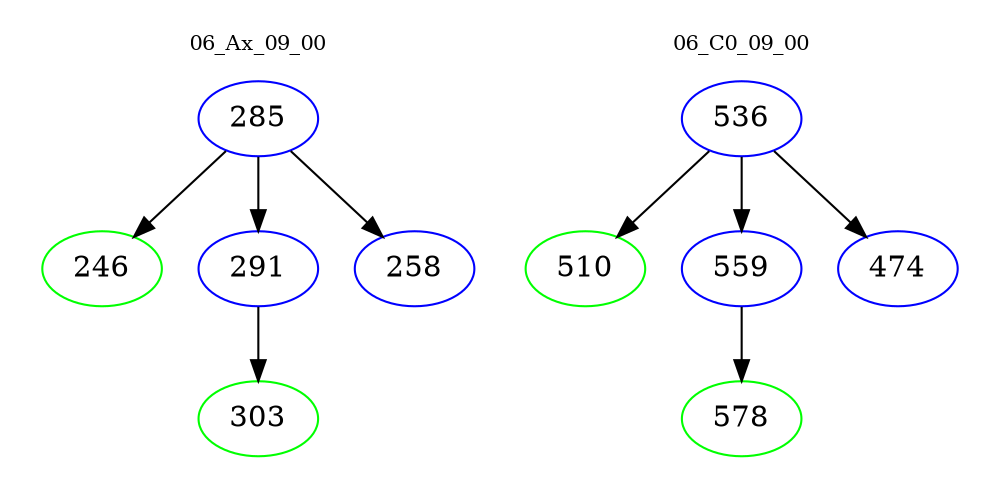 digraph{
subgraph cluster_0 {
color = white
label = "06_Ax_09_00";
fontsize=10;
T0_285 [label="285", color="blue"]
T0_285 -> T0_246 [color="black"]
T0_246 [label="246", color="green"]
T0_285 -> T0_291 [color="black"]
T0_291 [label="291", color="blue"]
T0_291 -> T0_303 [color="black"]
T0_303 [label="303", color="green"]
T0_285 -> T0_258 [color="black"]
T0_258 [label="258", color="blue"]
}
subgraph cluster_1 {
color = white
label = "06_C0_09_00";
fontsize=10;
T1_536 [label="536", color="blue"]
T1_536 -> T1_510 [color="black"]
T1_510 [label="510", color="green"]
T1_536 -> T1_559 [color="black"]
T1_559 [label="559", color="blue"]
T1_559 -> T1_578 [color="black"]
T1_578 [label="578", color="green"]
T1_536 -> T1_474 [color="black"]
T1_474 [label="474", color="blue"]
}
}

